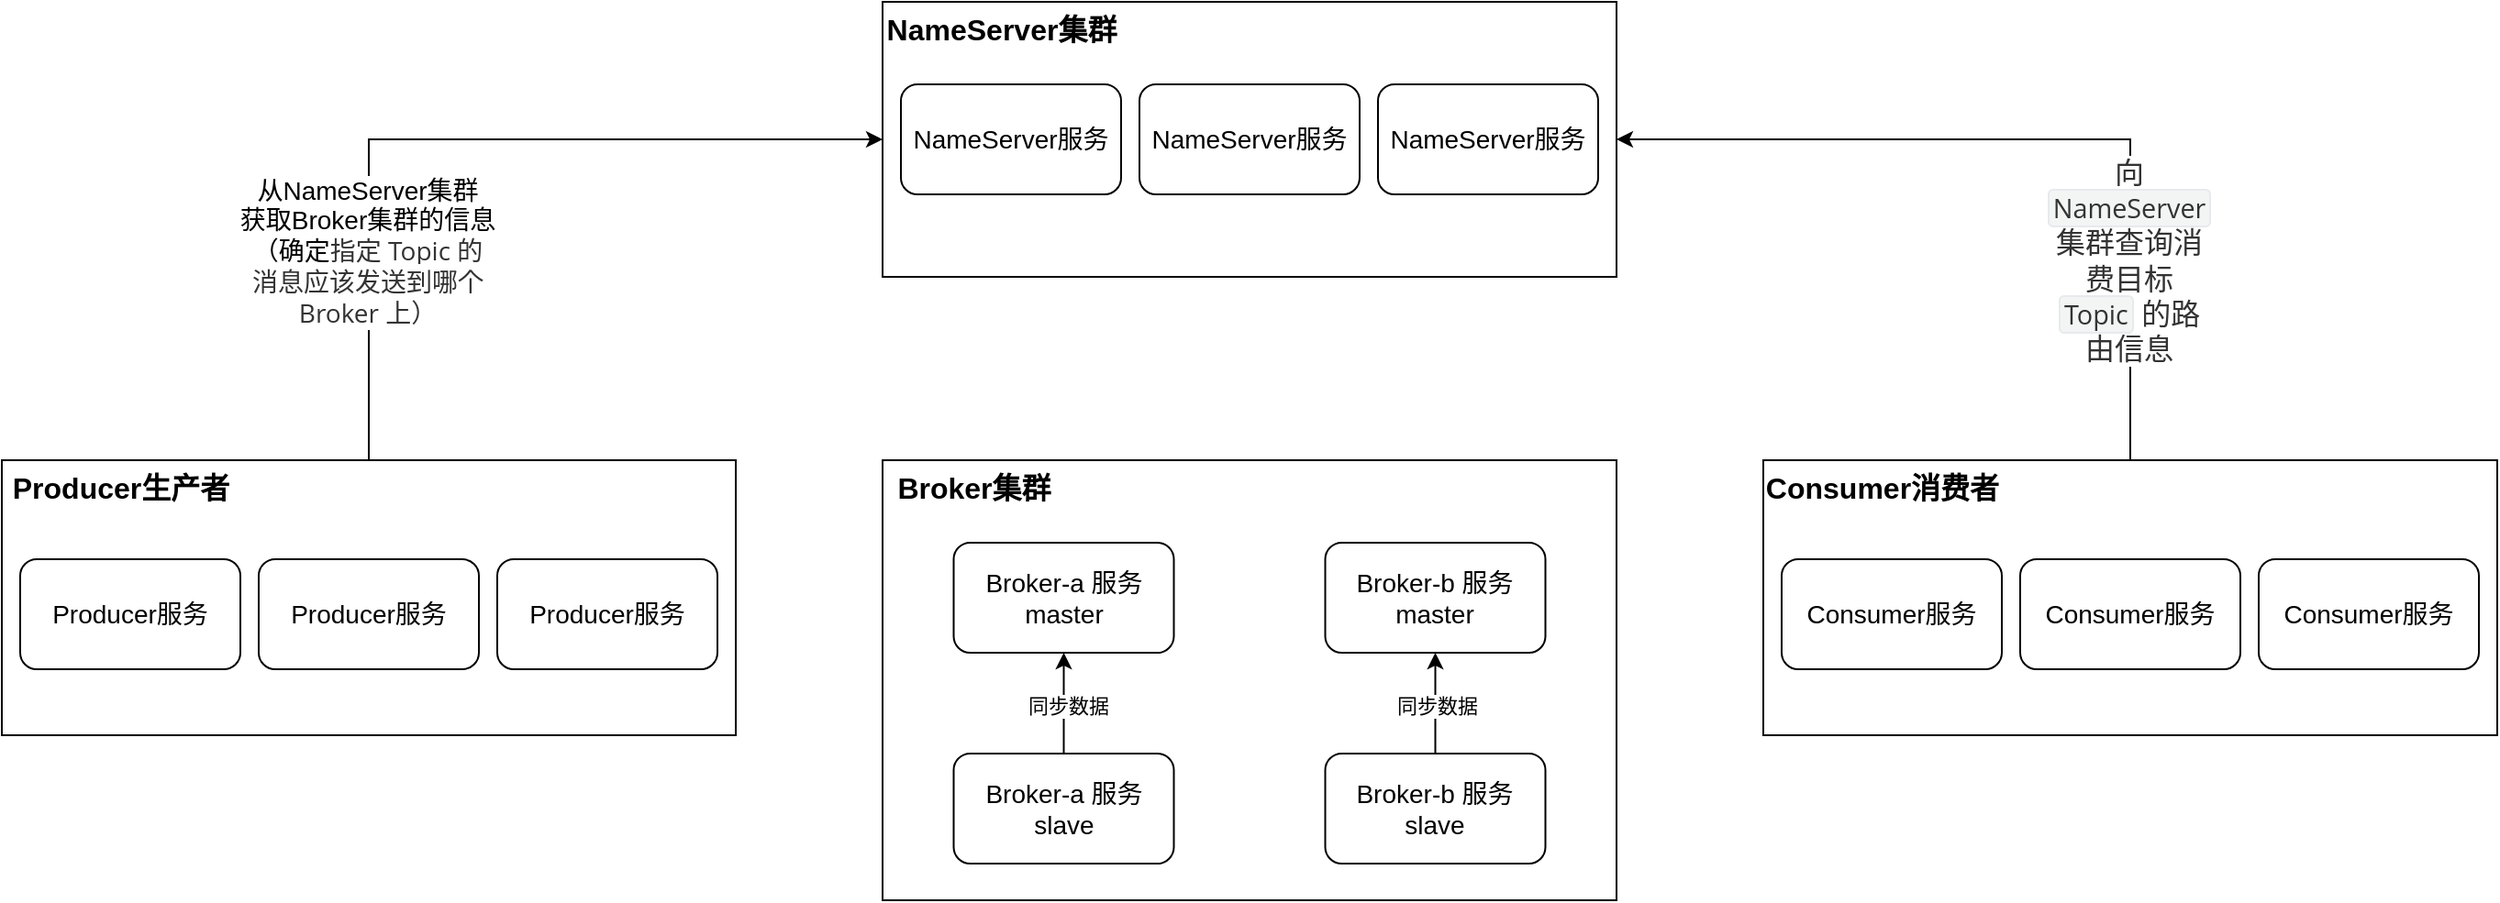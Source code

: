 <mxfile version="28.2.0">
  <diagram name="第 1 页" id="vS3A0hWt8dvzJ3JIKsyf">
    <mxGraphModel dx="2163" dy="561" grid="1" gridSize="10" guides="1" tooltips="1" connect="1" arrows="1" fold="1" page="1" pageScale="1" pageWidth="1169" pageHeight="827" math="0" shadow="0">
      <root>
        <mxCell id="0" />
        <mxCell id="1" parent="0" />
        <mxCell id="nGicNdcI3gT5lanbww3e-1" value="" style="rounded=0;whiteSpace=wrap;html=1;" vertex="1" parent="1">
          <mxGeometry x="320" y="110" width="400" height="150" as="geometry" />
        </mxCell>
        <mxCell id="nGicNdcI3gT5lanbww3e-2" value="&lt;font style=&quot;font-size: 16px;&quot;&gt;&lt;b&gt;NameServer集群&lt;/b&gt;&lt;/font&gt;" style="text;html=1;align=center;verticalAlign=middle;whiteSpace=wrap;rounded=0;" vertex="1" parent="1">
          <mxGeometry x="320" y="110" width="130" height="30" as="geometry" />
        </mxCell>
        <mxCell id="nGicNdcI3gT5lanbww3e-3" value="" style="rounded=0;whiteSpace=wrap;html=1;" vertex="1" parent="1">
          <mxGeometry x="320" y="360" width="400" height="240" as="geometry" />
        </mxCell>
        <mxCell id="nGicNdcI3gT5lanbww3e-4" value="&lt;font style=&quot;font-size: 16px;&quot;&gt;&lt;b&gt;Broker集群&lt;/b&gt;&lt;/font&gt;" style="text;html=1;align=center;verticalAlign=middle;whiteSpace=wrap;rounded=0;" vertex="1" parent="1">
          <mxGeometry x="320" y="360" width="100" height="30" as="geometry" />
        </mxCell>
        <mxCell id="nGicNdcI3gT5lanbww3e-37" style="edgeStyle=orthogonalEdgeStyle;rounded=0;orthogonalLoop=1;jettySize=auto;html=1;exitX=0.5;exitY=0;exitDx=0;exitDy=0;entryX=1;entryY=0.5;entryDx=0;entryDy=0;" edge="1" parent="1" source="nGicNdcI3gT5lanbww3e-5" target="nGicNdcI3gT5lanbww3e-1">
          <mxGeometry relative="1" as="geometry" />
        </mxCell>
        <mxCell id="nGicNdcI3gT5lanbww3e-38" value="&lt;span style=&quot;box-sizing: border-box; --tw-border-spacing-x: 0; --tw-border-spacing-y: 0; --tw-translate-x: 0; --tw-translate-y: 0; --tw-rotate: 0; --tw-skew-x: 0; --tw-skew-y: 0; --tw-scale-x: 1; --tw-scale-y: 1; --tw-pan-x: ; --tw-pan-y: ; --tw-pinch-zoom: ; --tw-scroll-snap-strictness: proximity; --tw-ordinal: ; --tw-slashed-zero: ; --tw-numeric-figure: ; --tw-numeric-spacing: ; --tw-numeric-fraction: ; --tw-ring-inset: ; --tw-ring-offset-width: 0px; --tw-ring-offset-color: light-dark(#fff, #000000); --tw-ring-color: rgb(59 130 246 / .5); --tw-ring-offset-shadow: 0 0 #0000; --tw-ring-shadow: 0 0 #0000; --tw-shadow: 0 0 #0000; --tw-shadow-colored: 0 0 #0000; --tw-blur: ; --tw-brightness: ; --tw-contrast: ; --tw-grayscale: ; --tw-hue-rotate: ; --tw-invert: ; --tw-saturate: ; --tw-sepia: ; --tw-drop-shadow: ; --tw-backdrop-blur: ; --tw-backdrop-brightness: ; --tw-backdrop-contrast: ; --tw-backdrop-grayscale: ; --tw-backdrop-hue-rotate: ; --tw-backdrop-invert: ; --tw-backdrop-opacity: ; --tw-backdrop-saturate: ; --tw-backdrop-sepia: ; caret-color: rgb(0, 122, 255); color: rgb(51, 51, 51); font-family: &amp;quot;Open Sans&amp;quot;, &amp;quot;Clear Sans&amp;quot;, &amp;quot;Helvetica Neue&amp;quot;, Helvetica, Arial, &amp;quot;Segoe UI Emoji&amp;quot;, sans-serif; font-size: 16px; orphans: 4; text-align: left; white-space: pre-wrap;&quot; class=&quot;md-plain&quot;&gt;向 &lt;/span&gt;&lt;span style=&quot;box-sizing: border-box; --tw-border-spacing-x: 0; --tw-border-spacing-y: 0; --tw-translate-x: 0; --tw-translate-y: 0; --tw-rotate: 0; --tw-skew-x: 0; --tw-skew-y: 0; --tw-scale-x: 1; --tw-scale-y: 1; --tw-pan-x: ; --tw-pan-y: ; --tw-pinch-zoom: ; --tw-scroll-snap-strictness: proximity; --tw-ordinal: ; --tw-slashed-zero: ; --tw-numeric-figure: ; --tw-numeric-spacing: ; --tw-numeric-fraction: ; --tw-ring-inset: ; --tw-ring-offset-width: 0px; --tw-ring-offset-color: light-dark(#fff, #000000); --tw-ring-color: rgb(59 130 246 / .5); --tw-ring-offset-shadow: 0 0 #0000; --tw-ring-shadow: 0 0 #0000; --tw-shadow: 0 0 #0000; --tw-shadow-colored: 0 0 #0000; --tw-blur: ; --tw-brightness: ; --tw-contrast: ; --tw-grayscale: ; --tw-hue-rotate: ; --tw-invert: ; --tw-saturate: ; --tw-sepia: ; --tw-drop-shadow: ; --tw-backdrop-blur: ; --tw-backdrop-brightness: ; --tw-backdrop-contrast: ; --tw-backdrop-grayscale: ; --tw-backdrop-hue-rotate: ; --tw-backdrop-invert: ; --tw-backdrop-opacity: ; --tw-backdrop-saturate: ; --tw-backdrop-sepia: ; caret-color: rgb(0, 122, 255); color: rgb(51, 51, 51); font-family: &amp;quot;Open Sans&amp;quot;, &amp;quot;Clear Sans&amp;quot;, &amp;quot;Helvetica Neue&amp;quot;, Helvetica, Arial, &amp;quot;Segoe UI Emoji&amp;quot;, sans-serif; font-size: 16px; orphans: 4; text-align: left; white-space: pre-wrap;&quot; class=&quot;md-pair-s&quot; spellcheck=&quot;false&quot;&gt;&lt;code style=&quot;box-sizing: border-box; --tw-border-spacing-x: 0; --tw-border-spacing-y: 0; --tw-translate-x: 0; --tw-translate-y: 0; --tw-rotate: 0; --tw-skew-x: 0; --tw-skew-y: 0; --tw-scale-x: 1; --tw-scale-y: 1; --tw-pan-x: ; --tw-pan-y: ; --tw-pinch-zoom: ; --tw-scroll-snap-strictness: proximity; --tw-ordinal: ; --tw-slashed-zero: ; --tw-numeric-figure: ; --tw-numeric-spacing: ; --tw-numeric-fraction: ; --tw-ring-inset: ; --tw-ring-offset-width: 0px; --tw-ring-offset-color: light-dark(#fff, #000000); --tw-ring-color: rgb(59 130 246 / .5); --tw-ring-offset-shadow: 0 0 #0000; --tw-ring-shadow: 0 0 #0000; --tw-shadow: 0 0 #0000; --tw-shadow-colored: 0 0 #0000; --tw-blur: ; --tw-brightness: ; --tw-contrast: ; --tw-grayscale: ; --tw-hue-rotate: ; --tw-invert: ; --tw-saturate: ; --tw-sepia: ; --tw-drop-shadow: ; --tw-backdrop-blur: ; --tw-backdrop-brightness: ; --tw-backdrop-contrast: ; --tw-backdrop-grayscale: ; --tw-backdrop-hue-rotate: ; --tw-backdrop-invert: ; --tw-backdrop-opacity: ; --tw-backdrop-saturate: ; --tw-backdrop-sepia: ; font-family: var(--monospace); vertical-align: initial; border: 1px solid rgb(231, 234, 237); background-color: rgb(243, 244, 244); border-radius: 3px; padding: 0px 2px; font-size: 0.9em;&quot;&gt;NameServer&lt;/code&gt;&lt;/span&gt;&lt;span style=&quot;box-sizing: border-box; --tw-border-spacing-x: 0; --tw-border-spacing-y: 0; --tw-translate-x: 0; --tw-translate-y: 0; --tw-rotate: 0; --tw-skew-x: 0; --tw-skew-y: 0; --tw-scale-x: 1; --tw-scale-y: 1; --tw-pan-x: ; --tw-pan-y: ; --tw-pinch-zoom: ; --tw-scroll-snap-strictness: proximity; --tw-ordinal: ; --tw-slashed-zero: ; --tw-numeric-figure: ; --tw-numeric-spacing: ; --tw-numeric-fraction: ; --tw-ring-inset: ; --tw-ring-offset-width: 0px; --tw-ring-offset-color: light-dark(#fff, #000000); --tw-ring-color: rgb(59 130 246 / .5); --tw-ring-offset-shadow: 0 0 #0000; --tw-ring-shadow: 0 0 #0000; --tw-shadow: 0 0 #0000; --tw-shadow-colored: 0 0 #0000; --tw-blur: ; --tw-brightness: ; --tw-contrast: ; --tw-grayscale: ; --tw-hue-rotate: ; --tw-invert: ; --tw-saturate: ; --tw-sepia: ; --tw-drop-shadow: ; --tw-backdrop-blur: ; --tw-backdrop-brightness: ; --tw-backdrop-contrast: ; --tw-backdrop-grayscale: ; --tw-backdrop-hue-rotate: ; --tw-backdrop-invert: ; --tw-backdrop-opacity: ; --tw-backdrop-saturate: ; --tw-backdrop-sepia: ; caret-color: rgb(0, 122, 255); color: rgb(51, 51, 51); font-family: &amp;quot;Open Sans&amp;quot;, &amp;quot;Clear Sans&amp;quot;, &amp;quot;Helvetica Neue&amp;quot;, Helvetica, Arial, &amp;quot;Segoe UI Emoji&amp;quot;, sans-serif; font-size: 16px; orphans: 4; text-align: left; white-space: pre-wrap;&quot; class=&quot;md-plain&quot;&gt; 集群查询消费目标 &lt;/span&gt;&lt;span style=&quot;box-sizing: border-box; --tw-border-spacing-x: 0; --tw-border-spacing-y: 0; --tw-translate-x: 0; --tw-translate-y: 0; --tw-rotate: 0; --tw-skew-x: 0; --tw-skew-y: 0; --tw-scale-x: 1; --tw-scale-y: 1; --tw-pan-x: ; --tw-pan-y: ; --tw-pinch-zoom: ; --tw-scroll-snap-strictness: proximity; --tw-ordinal: ; --tw-slashed-zero: ; --tw-numeric-figure: ; --tw-numeric-spacing: ; --tw-numeric-fraction: ; --tw-ring-inset: ; --tw-ring-offset-width: 0px; --tw-ring-offset-color: light-dark(#fff, #000000); --tw-ring-color: rgb(59 130 246 / .5); --tw-ring-offset-shadow: 0 0 #0000; --tw-ring-shadow: 0 0 #0000; --tw-shadow: 0 0 #0000; --tw-shadow-colored: 0 0 #0000; --tw-blur: ; --tw-brightness: ; --tw-contrast: ; --tw-grayscale: ; --tw-hue-rotate: ; --tw-invert: ; --tw-saturate: ; --tw-sepia: ; --tw-drop-shadow: ; --tw-backdrop-blur: ; --tw-backdrop-brightness: ; --tw-backdrop-contrast: ; --tw-backdrop-grayscale: ; --tw-backdrop-hue-rotate: ; --tw-backdrop-invert: ; --tw-backdrop-opacity: ; --tw-backdrop-saturate: ; --tw-backdrop-sepia: ; caret-color: rgb(0, 122, 255); color: rgb(51, 51, 51); font-family: &amp;quot;Open Sans&amp;quot;, &amp;quot;Clear Sans&amp;quot;, &amp;quot;Helvetica Neue&amp;quot;, Helvetica, Arial, &amp;quot;Segoe UI Emoji&amp;quot;, sans-serif; font-size: 16px; orphans: 4; text-align: left; white-space: pre-wrap;&quot; class=&quot;md-pair-s&quot; spellcheck=&quot;false&quot;&gt;&lt;code style=&quot;box-sizing: border-box; --tw-border-spacing-x: 0; --tw-border-spacing-y: 0; --tw-translate-x: 0; --tw-translate-y: 0; --tw-rotate: 0; --tw-skew-x: 0; --tw-skew-y: 0; --tw-scale-x: 1; --tw-scale-y: 1; --tw-pan-x: ; --tw-pan-y: ; --tw-pinch-zoom: ; --tw-scroll-snap-strictness: proximity; --tw-ordinal: ; --tw-slashed-zero: ; --tw-numeric-figure: ; --tw-numeric-spacing: ; --tw-numeric-fraction: ; --tw-ring-inset: ; --tw-ring-offset-width: 0px; --tw-ring-offset-color: light-dark(#fff, #000000); --tw-ring-color: rgb(59 130 246 / .5); --tw-ring-offset-shadow: 0 0 #0000; --tw-ring-shadow: 0 0 #0000; --tw-shadow: 0 0 #0000; --tw-shadow-colored: 0 0 #0000; --tw-blur: ; --tw-brightness: ; --tw-contrast: ; --tw-grayscale: ; --tw-hue-rotate: ; --tw-invert: ; --tw-saturate: ; --tw-sepia: ; --tw-drop-shadow: ; --tw-backdrop-blur: ; --tw-backdrop-brightness: ; --tw-backdrop-contrast: ; --tw-backdrop-grayscale: ; --tw-backdrop-hue-rotate: ; --tw-backdrop-invert: ; --tw-backdrop-opacity: ; --tw-backdrop-saturate: ; --tw-backdrop-sepia: ; font-family: var(--monospace); vertical-align: initial; border: 1px solid rgb(231, 234, 237); background-color: rgb(243, 244, 244); border-radius: 3px; padding: 0px 2px; font-size: 0.9em;&quot;&gt;Topic&lt;/code&gt;&lt;/span&gt;&lt;span style=&quot;box-sizing: border-box; --tw-border-spacing-x: 0; --tw-border-spacing-y: 0; --tw-translate-x: 0; --tw-translate-y: 0; --tw-rotate: 0; --tw-skew-x: 0; --tw-skew-y: 0; --tw-scale-x: 1; --tw-scale-y: 1; --tw-pan-x: ; --tw-pan-y: ; --tw-pinch-zoom: ; --tw-scroll-snap-strictness: proximity; --tw-ordinal: ; --tw-slashed-zero: ; --tw-numeric-figure: ; --tw-numeric-spacing: ; --tw-numeric-fraction: ; --tw-ring-inset: ; --tw-ring-offset-width: 0px; --tw-ring-offset-color: light-dark(#fff, #000000); --tw-ring-color: rgb(59 130 246 / .5); --tw-ring-offset-shadow: 0 0 #0000; --tw-ring-shadow: 0 0 #0000; --tw-shadow: 0 0 #0000; --tw-shadow-colored: 0 0 #0000; --tw-blur: ; --tw-brightness: ; --tw-contrast: ; --tw-grayscale: ; --tw-hue-rotate: ; --tw-invert: ; --tw-saturate: ; --tw-sepia: ; --tw-drop-shadow: ; --tw-backdrop-blur: ; --tw-backdrop-brightness: ; --tw-backdrop-contrast: ; --tw-backdrop-grayscale: ; --tw-backdrop-hue-rotate: ; --tw-backdrop-invert: ; --tw-backdrop-opacity: ; --tw-backdrop-saturate: ; --tw-backdrop-sepia: ; caret-color: rgb(0, 122, 255); color: rgb(51, 51, 51); font-family: &amp;quot;Open Sans&amp;quot;, &amp;quot;Clear Sans&amp;quot;, &amp;quot;Helvetica Neue&amp;quot;, Helvetica, Arial, &amp;quot;Segoe UI Emoji&amp;quot;, sans-serif; font-size: 16px; orphans: 4; text-align: left; white-space: pre-wrap;&quot; class=&quot;md-plain&quot;&gt; 的路由信息&lt;/span&gt;" style="edgeLabel;html=1;align=center;verticalAlign=middle;resizable=0;points=[];" vertex="1" connectable="0" parent="nGicNdcI3gT5lanbww3e-37">
          <mxGeometry x="-0.519" y="1" relative="1" as="geometry">
            <mxPoint as="offset" />
          </mxGeometry>
        </mxCell>
        <mxCell id="nGicNdcI3gT5lanbww3e-5" value="" style="rounded=0;whiteSpace=wrap;html=1;" vertex="1" parent="1">
          <mxGeometry x="800" y="360" width="400" height="150" as="geometry" />
        </mxCell>
        <mxCell id="nGicNdcI3gT5lanbww3e-6" value="&lt;font style=&quot;font-size: 16px;&quot;&gt;&lt;b&gt;Consumer消费者&lt;/b&gt;&lt;/font&gt;" style="text;html=1;align=center;verticalAlign=middle;whiteSpace=wrap;rounded=0;" vertex="1" parent="1">
          <mxGeometry x="800" y="360" width="130" height="30" as="geometry" />
        </mxCell>
        <mxCell id="nGicNdcI3gT5lanbww3e-35" style="edgeStyle=orthogonalEdgeStyle;rounded=0;orthogonalLoop=1;jettySize=auto;html=1;exitX=0.5;exitY=0;exitDx=0;exitDy=0;entryX=0;entryY=0.5;entryDx=0;entryDy=0;" edge="1" parent="1" source="nGicNdcI3gT5lanbww3e-7" target="nGicNdcI3gT5lanbww3e-1">
          <mxGeometry relative="1" as="geometry" />
        </mxCell>
        <mxCell id="nGicNdcI3gT5lanbww3e-36" value="&lt;font style=&quot;font-size: 14px;&quot;&gt;从NameServer集群&lt;/font&gt;&lt;div&gt;&lt;font style=&quot;font-size: 14px;&quot;&gt;获取Broker集群的信息&lt;/font&gt;&lt;/div&gt;&lt;div&gt;&lt;font style=&quot;font-size: 14px;&quot;&gt;（确定&lt;span style=&quot;color: rgb(51, 51, 51); font-family: &amp;quot;Open Sans&amp;quot;, &amp;quot;Clear Sans&amp;quot;, &amp;quot;Helvetica Neue&amp;quot;, Helvetica, Arial, &amp;quot;Segoe UI Emoji&amp;quot;, sans-serif; orphans: 4; text-align: left; caret-color: rgb(0, 122, 255); white-space: pre-wrap; background-color: light-dark(#ffffff, var(--ge-dark-color, #121212));&quot;&gt;指定 Topic 的消息应该发送到哪个 Broker 上）&lt;/span&gt;&lt;/font&gt;&lt;/div&gt;" style="edgeLabel;html=1;align=center;verticalAlign=middle;resizable=0;points=[];" vertex="1" connectable="0" parent="nGicNdcI3gT5lanbww3e-35">
          <mxGeometry x="-0.492" y="1" relative="1" as="geometry">
            <mxPoint y="1" as="offset" />
          </mxGeometry>
        </mxCell>
        <mxCell id="nGicNdcI3gT5lanbww3e-7" value="" style="rounded=0;whiteSpace=wrap;html=1;" vertex="1" parent="1">
          <mxGeometry x="-160" y="360" width="400" height="150" as="geometry" />
        </mxCell>
        <mxCell id="nGicNdcI3gT5lanbww3e-8" value="&lt;font style=&quot;font-size: 16px;&quot;&gt;&lt;b&gt;Producer生产者&lt;/b&gt;&lt;/font&gt;" style="text;html=1;align=center;verticalAlign=middle;whiteSpace=wrap;rounded=0;" vertex="1" parent="1">
          <mxGeometry x="-160" y="360" width="130" height="30" as="geometry" />
        </mxCell>
        <mxCell id="nGicNdcI3gT5lanbww3e-11" value="&lt;font style=&quot;font-size: 14px;&quot;&gt;NameServer服务&lt;/font&gt;" style="rounded=1;whiteSpace=wrap;html=1;" vertex="1" parent="1">
          <mxGeometry x="330" y="155" width="120" height="60" as="geometry" />
        </mxCell>
        <mxCell id="nGicNdcI3gT5lanbww3e-12" value="&lt;span style=&quot;font-size: 14px;&quot;&gt;NameServer服务&lt;/span&gt;" style="rounded=1;whiteSpace=wrap;html=1;" vertex="1" parent="1">
          <mxGeometry x="460" y="155" width="120" height="60" as="geometry" />
        </mxCell>
        <mxCell id="nGicNdcI3gT5lanbww3e-13" value="&lt;span style=&quot;font-size: 14px;&quot;&gt;NameServer服务&lt;/span&gt;" style="rounded=1;whiteSpace=wrap;html=1;" vertex="1" parent="1">
          <mxGeometry x="590" y="155" width="120" height="60" as="geometry" />
        </mxCell>
        <mxCell id="nGicNdcI3gT5lanbww3e-14" value="&lt;font style=&quot;font-size: 14px;&quot;&gt;Broker-a 服务&lt;/font&gt;&lt;div&gt;&lt;font style=&quot;font-size: 14px;&quot;&gt;master&lt;/font&gt;&lt;/div&gt;" style="rounded=1;whiteSpace=wrap;html=1;" vertex="1" parent="1">
          <mxGeometry x="358.75" y="405" width="120" height="60" as="geometry" />
        </mxCell>
        <mxCell id="nGicNdcI3gT5lanbww3e-15" value="&lt;font style=&quot;font-size: 14px;&quot;&gt;Broker-b 服务&lt;/font&gt;&lt;div&gt;&lt;font style=&quot;font-size: 14px;&quot;&gt;master&lt;/font&gt;&lt;/div&gt;" style="rounded=1;whiteSpace=wrap;html=1;" vertex="1" parent="1">
          <mxGeometry x="561.25" y="405" width="120" height="60" as="geometry" />
        </mxCell>
        <mxCell id="nGicNdcI3gT5lanbww3e-23" style="edgeStyle=orthogonalEdgeStyle;rounded=0;orthogonalLoop=1;jettySize=auto;html=1;exitX=0.5;exitY=0;exitDx=0;exitDy=0;entryX=0.5;entryY=1;entryDx=0;entryDy=0;" edge="1" parent="1" source="nGicNdcI3gT5lanbww3e-16" target="nGicNdcI3gT5lanbww3e-14">
          <mxGeometry relative="1" as="geometry" />
        </mxCell>
        <mxCell id="nGicNdcI3gT5lanbww3e-25" value="同步数据" style="edgeLabel;html=1;align=center;verticalAlign=middle;resizable=0;points=[];" vertex="1" connectable="0" parent="nGicNdcI3gT5lanbww3e-23">
          <mxGeometry y="-2" relative="1" as="geometry">
            <mxPoint y="1" as="offset" />
          </mxGeometry>
        </mxCell>
        <mxCell id="nGicNdcI3gT5lanbww3e-16" value="&lt;font style=&quot;font-size: 14px;&quot;&gt;Broker-a 服务&lt;/font&gt;&lt;div&gt;&lt;span style=&quot;font-size: 14px;&quot;&gt;slave&lt;/span&gt;&lt;/div&gt;" style="rounded=1;whiteSpace=wrap;html=1;" vertex="1" parent="1">
          <mxGeometry x="358.75" y="520" width="120" height="60" as="geometry" />
        </mxCell>
        <mxCell id="nGicNdcI3gT5lanbww3e-24" style="edgeStyle=orthogonalEdgeStyle;rounded=0;orthogonalLoop=1;jettySize=auto;html=1;exitX=0.5;exitY=0;exitDx=0;exitDy=0;entryX=0.5;entryY=1;entryDx=0;entryDy=0;" edge="1" parent="1" source="nGicNdcI3gT5lanbww3e-17" target="nGicNdcI3gT5lanbww3e-15">
          <mxGeometry relative="1" as="geometry" />
        </mxCell>
        <mxCell id="nGicNdcI3gT5lanbww3e-26" value="同步数据" style="edgeLabel;html=1;align=center;verticalAlign=middle;resizable=0;points=[];" vertex="1" connectable="0" parent="nGicNdcI3gT5lanbww3e-24">
          <mxGeometry relative="1" as="geometry">
            <mxPoint y="1" as="offset" />
          </mxGeometry>
        </mxCell>
        <mxCell id="nGicNdcI3gT5lanbww3e-17" value="&lt;font style=&quot;font-size: 14px;&quot;&gt;Broker-b 服务&lt;/font&gt;&lt;div&gt;&lt;font style=&quot;font-size: 14px;&quot;&gt;slave&lt;/font&gt;&lt;/div&gt;" style="rounded=1;whiteSpace=wrap;html=1;" vertex="1" parent="1">
          <mxGeometry x="561.25" y="520" width="120" height="60" as="geometry" />
        </mxCell>
        <mxCell id="nGicNdcI3gT5lanbww3e-29" value="&lt;font style=&quot;font-size: 14px;&quot;&gt;Consumer服务&lt;/font&gt;" style="rounded=1;whiteSpace=wrap;html=1;" vertex="1" parent="1">
          <mxGeometry x="810" y="414" width="120" height="60" as="geometry" />
        </mxCell>
        <mxCell id="nGicNdcI3gT5lanbww3e-30" value="&lt;span style=&quot;font-size: 14px;&quot;&gt;Consumer服务&lt;/span&gt;" style="rounded=1;whiteSpace=wrap;html=1;" vertex="1" parent="1">
          <mxGeometry x="940" y="414" width="120" height="60" as="geometry" />
        </mxCell>
        <mxCell id="nGicNdcI3gT5lanbww3e-31" value="&lt;span style=&quot;font-size: 14px;&quot;&gt;Consumer服务&lt;/span&gt;" style="rounded=1;whiteSpace=wrap;html=1;" vertex="1" parent="1">
          <mxGeometry x="1070" y="414" width="120" height="60" as="geometry" />
        </mxCell>
        <mxCell id="nGicNdcI3gT5lanbww3e-32" value="&lt;font style=&quot;font-size: 14px;&quot;&gt;Producer服务&lt;/font&gt;" style="rounded=1;whiteSpace=wrap;html=1;" vertex="1" parent="1">
          <mxGeometry x="-150" y="414" width="120" height="60" as="geometry" />
        </mxCell>
        <mxCell id="nGicNdcI3gT5lanbww3e-33" value="&lt;span style=&quot;font-size: 14px;&quot;&gt;Producer服务&lt;/span&gt;" style="rounded=1;whiteSpace=wrap;html=1;" vertex="1" parent="1">
          <mxGeometry x="-20" y="414" width="120" height="60" as="geometry" />
        </mxCell>
        <mxCell id="nGicNdcI3gT5lanbww3e-34" value="&lt;span style=&quot;font-size: 14px;&quot;&gt;Producer&lt;/span&gt;&lt;span style=&quot;font-size: 14px;&quot;&gt;服务&lt;/span&gt;" style="rounded=1;whiteSpace=wrap;html=1;" vertex="1" parent="1">
          <mxGeometry x="110" y="414" width="120" height="60" as="geometry" />
        </mxCell>
      </root>
    </mxGraphModel>
  </diagram>
</mxfile>
